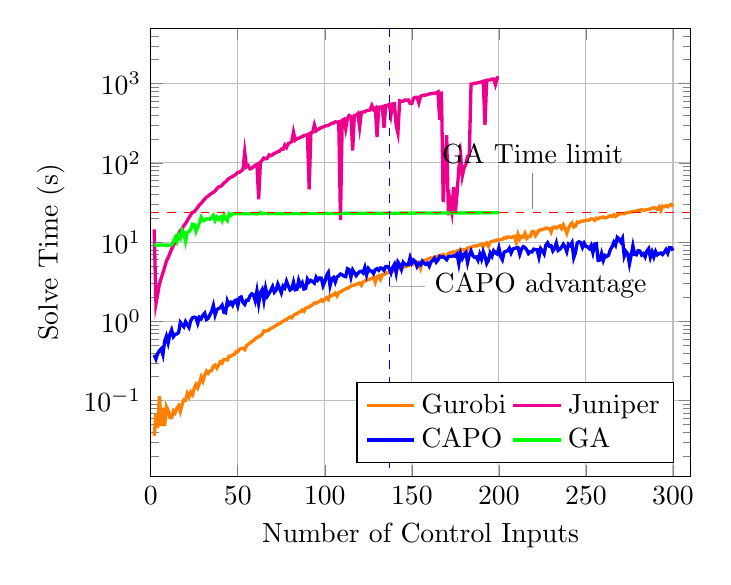% Recommended preamble:
\begin{tikzpicture}
\begin{axis}[xmajorgrids, ymajorgrids, xlabel={Number of Control Inputs}, ylabel={Solve Time (s)}, legend pos={south east}, legend columns={2}, legend cell align={left}, xmin={0}, xmax={310}, ymax={5000}, ymode={log}]
    \addplot+[no marks, very thick, color={orange}]
        coordinates {
            (2,0.036)
            (3,0.069)
            (4,0.045)
            (5,0.114)
            (6,0.048)
            (7,0.081)
            (8,0.048)
            (9,0.084)
            (10,0.075)
            (11,0.061)
            (12,0.061)
            (13,0.074)
            (14,0.07)
            (15,0.08)
            (16,0.086)
            (17,0.073)
            (18,0.089)
            (19,0.102)
            (20,0.101)
            (21,0.123)
            (22,0.111)
            (23,0.128)
            (24,0.119)
            (25,0.144)
            (26,0.16)
            (27,0.145)
            (28,0.167)
            (29,0.199)
            (30,0.176)
            (31,0.209)
            (32,0.235)
            (33,0.221)
            (34,0.237)
            (35,0.24)
            (36,0.272)
            (37,0.281)
            (38,0.257)
            (39,0.282)
            (40,0.309)
            (41,0.297)
            (42,0.331)
            (43,0.331)
            (44,0.326)
            (45,0.364)
            (46,0.362)
            (47,0.377)
            (48,0.383)
            (49,0.415)
            (50,0.413)
            (51,0.445)
            (52,0.453)
            (53,0.459)
            (54,0.44)
            (55,0.492)
            (56,0.515)
            (57,0.532)
            (58,0.556)
            (59,0.57)
            (60,0.602)
            (61,0.631)
            (62,0.637)
            (63,0.663)
            (64,0.69)
            (65,0.759)
            (66,0.754)
            (67,0.765)
            (68,0.779)
            (69,0.818)
            (70,0.831)
            (71,0.859)
            (72,0.89)
            (73,0.916)
            (74,0.937)
            (75,0.972)
            (76,1.003)
            (77,1.033)
            (78,1.05)
            (79,1.099)
            (80,1.137)
            (81,1.11)
            (82,1.189)
            (83,1.237)
            (84,1.246)
            (85,1.306)
            (86,1.322)
            (87,1.392)
            (88,1.336)
            (89,1.469)
            (90,1.489)
            (91,1.529)
            (92,1.57)
            (93,1.624)
            (94,1.711)
            (95,1.697)
            (96,1.751)
            (97,1.788)
            (98,1.868)
            (99,1.8)
            (100,1.907)
            (101,1.992)
            (102,1.889)
            (103,2.136)
            (104,2.104)
            (105,2.188)
            (106,2.276)
            (107,2.09)
            (108,2.307)
            (109,2.354)
            (110,2.439)
            (111,2.505)
            (112,2.56)
            (113,2.616)
            (114,2.686)
            (115,2.775)
            (116,2.86)
            (117,2.866)
            (118,2.933)
            (119,2.993)
            (120,3.043)
            (121,2.854)
            (122,3.147)
            (123,3.232)
            (124,3.299)
            (125,3.372)
            (126,3.425)
            (127,3.479)
            (128,3.613)
            (129,3.118)
            (130,3.648)
            (131,3.763)
            (132,3.409)
            (133,3.872)
            (134,3.903)
            (135,4.016)
            (136,4.118)
            (137,4.161)
            (138,4.156)
            (139,4.293)
            (140,4.356)
            (141,4.303)
            (142,4.616)
            (143,4.647)
            (144,4.707)
            (145,4.785)
            (146,4.907)
            (147,4.957)
            (148,5.078)
            (149,5.128)
            (150,5.253)
            (151,5.297)
            (152,5.367)
            (153,5.538)
            (154,5.587)
            (155,4.717)
            (156,5.755)
            (157,5.755)
            (158,5.947)
            (159,6.078)
            (160,6.233)
            (161,6.322)
            (162,6.315)
            (163,6.456)
            (164,6.517)
            (165,6.661)
            (166,6.732)
            (167,6.891)
            (168,7.003)
            (169,6.72)
            (170,6.366)
            (171,7.223)
            (172,7.336)
            (173,7.431)
            (174,7.56)
            (175,7.255)
            (176,7.765)
            (177,7.856)
            (178,7.975)
            (179,8.063)
            (180,8.068)
            (181,7.15)
            (182,8.431)
            (183,8.526)
            (184,8.605)
            (185,8.803)
            (186,8.965)
            (187,8.903)
            (188,9.101)
            (189,9.196)
            (190,9.399)
            (191,8.834)
            (192,9.575)
            (193,9.781)
            (194,8.884)
            (195,10.002)
            (196,10.17)
            (197,10.348)
            (198,10.499)
            (199,10.644)
            (200,10.703)
            (201,10.783)
            (202,10.857)
            (203,11.326)
            (204,11.213)
            (205,11.659)
            (206,11.53)
            (207,11.427)
            (208,11.743)
            (209,11.85)
            (210,9.98)
            (211,12.521)
            (212,10.993)
            (213,11.862)
            (214,11.573)
            (215,12.848)
            (216,11.129)
            (217,11.803)
            (218,11.728)
            (219,13.543)
            (220,13.643)
            (221,12.057)
            (222,13.062)
            (223,14.13)
            (224,14.229)
            (225,14.453)
            (226,14.665)
            (227,15.08)
            (228,14.927)
            (229,14.861)
            (230,13.382)
            (231,15.331)
            (232,15.538)
            (233,15.047)
            (234,15.619)
            (235,16.049)
            (236,14.849)
            (237,16.429)
            (238,14.789)
            (239,12.899)
            (240,15.01)
            (241,16.547)
            (242,17.475)
            (243,15.476)
            (244,15.887)
            (245,17.898)
            (246,17.692)
            (247,18.339)
            (248,18.234)
            (249,18.664)
            (250,18.88)
            (251,18.808)
            (252,18.98)
            (253,19.652)
            (254,19.49)
            (255,18.84)
            (256,20.058)
            (257,19.66)
            (258,20.304)
            (259,20.551)
            (260,20.763)
            (261,20.126)
            (262,20.494)
            (263,20.975)
            (264,21.619)
            (265,21.086)
            (266,22.106)
            (267,21.033)
            (268,22.006)
            (269,22.373)
            (270,22.864)
            (271,22.99)
            (272,22.716)
            (273,23.35)
            (274,23.674)
            (275,23.775)
            (276,24.048)
            (277,24.252)
            (278,24.512)
            (279,24.648)
            (280,24.839)
            (281,25.448)
            (282,25.543)
            (283,25.279)
            (284,25.469)
            (285,25.718)
            (286,25.994)
            (287,26.25)
            (288,26.785)
            (289,27.157)
            (290,26.798)
            (291,26.022)
            (292,27.812)
            (293,25.007)
            (294,28.406)
            (295,27.959)
            (296,28.824)
            (297,27.901)
            (298,29.311)
            (299,29.823)
            (300,28.0)
        }
        ;
    \addplot+[no marks, very thick, color={magenta}]
        coordinates {
            (2,14.511)
            (3,1.669)
            (4,2.204)
            (5,2.955)
            (6,3.506)
            (7,4.106)
            (8,4.833)
            (9,5.752)
            (10,6.376)
            (11,7.184)
            (12,8.161)
            (13,9.068)
            (14,10.053)
            (15,11.0)
            (16,12.924)
            (17,13.943)
            (18,14.737)
            (19,16.062)
            (20,17.229)
            (21,18.599)
            (22,20.428)
            (23,22.12)
            (24,23.717)
            (25,24.205)
            (26,25.698)
            (27,27.496)
            (28,29.675)
            (29,30.808)
            (30,32.996)
            (31,34.941)
            (32,36.906)
            (33,38.022)
            (34,39.953)
            (35,41.116)
            (36,42.663)
            (37,44.197)
            (38,47.393)
            (39,49.957)
            (40,50.238)
            (41,52.191)
            (42,55.492)
            (43,57.476)
            (44,60.927)
            (45,63.688)
            (46,65.664)
            (47,67.214)
            (48,69.291)
            (49,72.522)
            (50,75.492)
            (51,76.38)
            (52,78.981)
            (53,83.252)
            (54,137.534)
            (55,89.176)
            (56,92.397)
            (57,83.947)
            (58,85.619)
            (59,89.586)
            (60,93.023)
            (61,95.847)
            (62,34.743)
            (63,101.617)
            (64,108.106)
            (65,115.068)
            (66,112.322)
            (67,114.608)
            (68,126.021)
            (69,123.092)
            (70,126.503)
            (71,132.308)
            (72,133.842)
            (73,139.387)
            (74,140.487)
            (75,149.221)
            (76,148.823)
            (77,167.67)
            (78,156.114)
            (79,175.25)
            (80,179.289)
            (81,185.577)
            (82,245.054)
            (83,194.009)
            (84,201.971)
            (85,204.371)
            (86,210.631)
            (87,213.192)
            (88,221.9)
            (89,222.858)
            (90,227.259)
            (91,46.386)
            (92,239.056)
            (93,243.934)
            (94,301.774)
            (95,253.37)
            (96,262.832)
            (97,271.457)
            (98,278.347)
            (99,283.795)
            (100,290.716)
            (101,294.575)
            (102,295.68)
            (103,306.332)
            (104,315.316)
            (105,317.652)
            (106,329.376)
            (107,326.966)
            (108,329.784)
            (109,18.982)
            (110,346.304)
            (111,355.709)
            (112,268.562)
            (113,365.448)
            (114,395.805)
            (115,383.422)
            (116,143.31)
            (117,396.062)
            (118,398.224)
            (119,419.226)
            (120,281.497)
            (121,432.11)
            (122,438.871)
            (123,440.262)
            (124,456.506)
            (125,457.783)
            (126,464.501)
            (127,528.983)
            (128,470.4)
            (129,489.328)
            (130,212.315)
            (131,501.738)
            (132,502.154)
            (133,511.16)
            (134,276.364)
            (135,529.102)
            (136,535.385)
            (137,542.481)
            (138,400.87)
            (139,554.392)
            (140,557.571)
            (141,295.287)
            (142,237.307)
            (143,607.145)
            (144,597.31)
            (145,600.483)
            (146,621.059)
            (147,618.154)
            (148,622.164)
            (149,562.406)
            (150,562.574)
            (151,653.103)
            (152,671.958)
            (153,670.677)
            (154,571.146)
            (155,688.944)
            (156,707.965)
            (157,715.888)
            (158,716.39)
            (159,730.155)
            (160,739.396)
            (161,747.392)
            (162,749.333)
            (163,759.067)
            (164,759.23)
            (165,785.789)
            (166,349.533)
            (167,796.273)
            (168,31.912)
            (169,88.604)
            (170,223.462)
            (171,21.805)
            (172,32.823)
            (173,24.353)
            (174,49.772)
            (175,23.5)
            (176,42.07)
            (177,86.304)
            (178,124.19)
            (179,68.506)
            (180,86.394)
            (181,94.779)
            (182,120.832)
            (183,125.354)
            (184,986.102)
            (185,992.032)
            (186,1008.166)
            (187,1014.767)
            (188,1022.411)
            (189,1041.618)
            (190,1049.025)
            (191,1068.017)
            (192,301.25)
            (193,1102.123)
            (194,1112.745)
            (195,1110.369)
            (196,1140.916)
            (197,1141.382)
            (198,971.992)
            (199,1181.321)
            (200,1188.199)
        }
        ;
    \addplot+[no marks, very thick, color={blue}]
        coordinates {
            (2,0.377)
            (3,0.335)
            (4,0.393)
            (5,0.426)
            (6,0.45)
            (7,0.379)
            (8,0.562)
            (9,0.652)
            (10,0.536)
            (11,0.686)
            (12,0.779)
            (13,0.641)
            (14,0.687)
            (15,0.692)
            (16,0.723)
            (17,0.969)
            (18,0.903)
            (19,0.855)
            (20,0.992)
            (21,0.908)
            (22,0.837)
            (23,1.024)
            (24,1.109)
            (25,1.132)
            (26,1.115)
            (27,0.945)
            (28,1.124)
            (29,1.077)
            (30,1.194)
            (31,1.268)
            (32,1.055)
            (33,1.092)
            (34,1.211)
            (35,1.338)
            (36,1.591)
            (37,1.205)
            (38,1.409)
            (39,1.447)
            (40,1.498)
            (41,1.599)
            (42,1.301)
            (43,1.281)
            (44,1.82)
            (45,1.635)
            (46,1.732)
            (47,1.594)
            (48,1.809)
            (49,1.851)
            (50,1.571)
            (51,1.981)
            (52,2.033)
            (53,1.726)
            (54,1.636)
            (55,1.844)
            (56,1.845)
            (57,2.093)
            (58,2.226)
            (59,2.164)
            (60,1.834)
            (61,2.423)
            (62,1.685)
            (63,2.303)
            (64,2.513)
            (65,1.843)
            (66,2.613)
            (67,2.083)
            (68,2.254)
            (69,2.472)
            (70,2.752)
            (71,2.334)
            (72,2.482)
            (73,2.949)
            (74,2.607)
            (75,2.293)
            (76,2.793)
            (77,2.644)
            (78,3.207)
            (79,2.81)
            (80,2.492)
            (81,2.573)
            (82,3.126)
            (83,2.504)
            (84,2.536)
            (85,3.302)
            (86,2.854)
            (87,3.081)
            (88,2.557)
            (89,2.606)
            (90,3.411)
            (91,3.129)
            (92,3.288)
            (93,3.18)
            (94,3.043)
            (95,3.6)
            (96,3.319)
            (97,3.534)
            (98,3.503)
            (99,2.812)
            (100,3.153)
            (101,3.797)
            (102,4.133)
            (103,2.818)
            (104,3.44)
            (105,3.586)
            (106,3.13)
            (107,3.642)
            (108,3.739)
            (109,3.961)
            (110,3.876)
            (111,3.724)
            (112,3.669)
            (113,4.607)
            (114,4.486)
            (115,3.604)
            (116,4.467)
            (117,4.117)
            (118,3.777)
            (119,4.035)
            (120,4.249)
            (121,4.289)
            (122,4.092)
            (123,4.796)
            (124,3.858)
            (125,4.636)
            (126,4.322)
            (127,4.312)
            (128,4.02)
            (129,4.493)
            (130,4.633)
            (131,4.407)
            (132,4.721)
            (133,4.683)
            (134,4.399)
            (135,4.921)
            (136,4.921)
            (137,4.701)
            (138,4.075)
            (139,4.803)
            (140,5.255)
            (141,4.082)
            (142,5.607)
            (143,5.179)
            (144,4.523)
            (145,5.553)
            (146,5.259)
            (147,5.165)
            (148,5.217)
            (149,6.388)
            (150,5.443)
            (151,5.934)
            (152,5.669)
            (153,4.912)
            (154,5.361)
            (155,5.172)
            (156,5.751)
            (157,5.396)
            (158,5.226)
            (159,5.429)
            (160,4.962)
            (161,5.65)
            (162,5.867)
            (163,6.274)
            (164,5.594)
            (165,5.94)
            (166,6.613)
            (167,6.449)
            (168,6.538)
            (169,6.281)
            (170,6.001)
            (171,6.542)
            (172,6.639)
            (173,6.637)
            (174,6.712)
            (175,6.627)
            (176,7.034)
            (177,5.338)
            (178,7.232)
            (179,6.242)
            (180,6.985)
            (181,7.37)
            (182,5.526)
            (183,6.875)
            (184,7.75)
            (185,6.78)
            (186,6.421)
            (187,6.507)
            (188,5.898)
            (189,7.058)
            (190,6.095)
            (191,7.573)
            (192,6.602)
            (193,5.376)
            (194,5.905)
            (195,7.274)
            (196,6.644)
            (197,7.782)
            (198,7.306)
            (199,7.083)
            (200,8.478)
            (201,6.671)
            (202,6.006)
            (203,7.463)
            (204,7.67)
            (205,7.756)
            (206,8.368)
            (207,7.292)
            (208,8.181)
            (209,8.347)
            (210,8.45)
            (211,8.504)
            (212,7.03)
            (213,8.179)
            (214,8.764)
            (215,8.525)
            (216,7.98)
            (217,7.174)
            (218,7.547)
            (219,7.508)
            (220,8.142)
            (221,8.039)
            (222,8.001)
            (223,6.463)
            (224,8.303)
            (225,7.798)
            (226,7.105)
            (227,9.163)
            (228,9.801)
            (229,8.874)
            (230,8.992)
            (231,7.744)
            (232,8.331)
            (233,9.778)
            (234,7.854)
            (235,8.12)
            (236,8.605)
            (237,9.408)
            (238,8.757)
            (239,7.584)
            (240,9.412)
            (241,8.997)
            (242,9.843)
            (243,6.364)
            (244,7.378)
            (245,9.778)
            (246,10.09)
            (247,9.887)
            (248,8.592)
            (249,9.719)
            (250,8.872)
            (251,8.685)
            (252,8.282)
            (253,9.09)
            (254,7.382)
            (255,9.451)
            (256,9.549)
            (257,5.884)
            (258,5.934)
            (259,7.185)
            (260,5.878)
            (261,6.785)
            (262,6.574)
            (263,6.83)
            (264,8.044)
            (265,8.724)
            (266,9.949)
            (267,9.127)
            (268,11.471)
            (269,10.972)
            (270,10.069)
            (271,11.159)
            (272,6.663)
            (273,7.615)
            (274,7.122)
            (275,5.301)
            (276,6.817)
            (277,9.003)
            (278,6.993)
            (279,6.91)
            (280,7.799)
            (281,7.705)
            (282,6.875)
            (283,7.152)
            (284,6.516)
            (285,7.716)
            (286,8.256)
            (287,6.418)
            (288,7.532)
            (289,6.508)
            (290,7.632)
            (291,6.907)
            (292,7.151)
            (293,7.292)
            (294,6.983)
            (295,7.444)
            (296,8.056)
            (297,7.247)
            (298,8.531)
            (299,8.486)
            (300,7.839)
        }
        ;
    \addplot+[no marks, very thick, color={green}]
        coordinates {
            (2,9.296)
            (3,9.146)
            (4,9.138)
            (5,9.216)
            (6,9.188)
            (7,9.176)
            (8,9.131)
            (9,9.184)
            (10,9.133)
            (11,9.146)
            (12,9.261)
            (13,10.156)
            (14,11.418)
            (15,10.16)
            (16,12.253)
            (17,11.23)
            (18,14.239)
            (19,13.207)
            (20,10.216)
            (21,13.222)
            (22,13.529)
            (23,14.573)
            (24,16.869)
            (25,16.604)
            (26,13.578)
            (27,15.282)
            (28,17.608)
            (29,20.597)
            (30,18.617)
            (31,18.723)
            (32,19.752)
            (33,19.604)
            (34,19.463)
            (35,20.558)
            (36,21.817)
            (37,18.718)
            (38,20.712)
            (39,19.472)
            (40,20.554)
            (41,18.566)
            (42,21.744)
            (43,19.7)
            (44,18.638)
            (45,22.715)
            (46,21.743)
            (47,22.745)
            (48,22.782)
            (49,22.84)
            (50,22.768)
            (51,22.741)
            (52,22.799)
            (53,22.784)
            (54,22.861)
            (55,22.828)
            (56,22.76)
            (57,22.785)
            (58,22.873)
            (59,22.834)
            (60,22.9)
            (61,22.674)
            (62,22.863)
            (63,23.679)
            (64,22.831)
            (65,23.035)
            (66,23.011)
            (67,22.898)
            (68,22.877)
            (69,22.967)
            (70,22.959)
            (71,22.895)
            (72,22.872)
            (73,22.934)
            (74,22.799)
            (75,22.937)
            (76,22.827)
            (77,22.909)
            (78,22.951)
            (79,22.814)
            (80,22.915)
            (81,22.943)
            (82,22.854)
            (83,22.932)
            (84,22.992)
            (85,22.861)
            (86,22.921)
            (87,22.835)
            (88,22.987)
            (89,22.932)
            (90,22.916)
            (91,22.966)
            (92,22.945)
            (93,22.922)
            (94,22.955)
            (95,22.983)
            (96,22.97)
            (97,22.992)
            (98,22.963)
            (99,23.027)
            (100,22.937)
            (101,23.072)
            (102,23.004)
            (103,22.995)
            (104,23.028)
            (105,22.986)
            (106,23.019)
            (107,23.017)
            (108,23.015)
            (109,23.044)
            (110,23.037)
            (111,23.05)
            (112,23.027)
            (113,23.097)
            (114,23.103)
            (115,23.082)
            (116,23.163)
            (117,23.083)
            (118,23.042)
            (119,23.127)
            (120,23.059)
            (121,23.17)
            (122,23.119)
            (123,23.081)
            (124,23.074)
            (125,23.099)
            (126,23.22)
            (127,23.161)
            (128,23.139)
            (129,23.116)
            (130,23.155)
            (131,23.092)
            (132,23.159)
            (133,23.179)
            (134,23.08)
            (135,23.148)
            (136,23.236)
            (137,23.186)
            (138,23.189)
            (139,23.18)
            (140,23.167)
            (141,23.152)
            (142,23.164)
            (143,23.212)
            (144,23.192)
            (145,23.24)
            (146,23.259)
            (147,23.223)
            (148,23.17)
            (149,23.215)
            (150,23.258)
            (151,23.247)
            (152,23.228)
            (153,23.255)
            (154,23.243)
            (155,23.287)
            (156,23.305)
            (157,23.288)
            (158,23.3)
            (159,23.331)
            (160,23.278)
            (161,23.254)
            (162,23.247)
            (163,23.326)
            (164,23.211)
            (165,23.249)
            (166,23.275)
            (167,23.423)
            (168,23.293)
            (169,23.29)
            (170,23.359)
            (171,23.315)
            (172,23.278)
            (173,23.323)
            (174,23.366)
            (175,23.299)
            (176,23.346)
            (177,23.37)
            (178,23.379)
            (179,23.347)
            (180,23.335)
            (181,23.416)
            (182,23.345)
            (183,23.382)
            (184,23.396)
            (185,23.402)
            (186,23.394)
            (187,23.386)
            (188,23.408)
            (189,23.441)
            (190,23.499)
            (191,23.483)
            (192,23.388)
            (193,23.425)
            (194,23.44)
            (195,23.471)
            (196,23.464)
            (197,23.428)
            (198,23.505)
            (199,23.46)
            (200,23.463)
        }
        ;
    \draw[style={dashed}, color={red}] ({rel axis cs:1,0}|-{axis cs:0,23.5}) -- ({rel axis cs:0,0}|-{axis cs:0,23.5});
    \node
    [anchor={south east}, text={red}, pin={GA Time limit}]  at 
    (225,15.0)
    {};
    \draw[style={dashed}, color={blue}] ({axis cs:137,0}|-{rel axis cs:0,1}) -- ({axis cs:137,0}|-{rel axis cs:0,0});
    \node
    [anchor={south east}, text={blue}, pin={1:CAPO advantage}]  at 
    (137,2.075)
    {};
    \legend{{Gurobi},{Juniper},{CAPO},{GA}}
\end{axis}
\end{tikzpicture}
